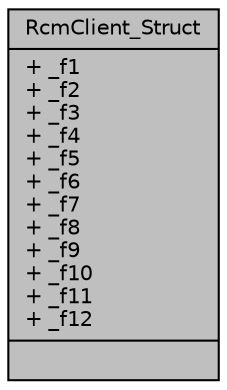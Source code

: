 digraph "RcmClient_Struct"
{
  edge [fontname="Helvetica",fontsize="10",labelfontname="Helvetica",labelfontsize="10"];
  node [fontname="Helvetica",fontsize="10",shape=record];
  Node1 [label="{RcmClient_Struct\n|+ _f1\l+ _f2\l+ _f3\l+ _f4\l+ _f5\l+ _f6\l+ _f7\l+ _f8\l+ _f9\l+ _f10\l+ _f11\l+ _f12\l|}",height=0.2,width=0.4,color="black", fillcolor="grey75", style="filled", fontcolor="black"];
}
